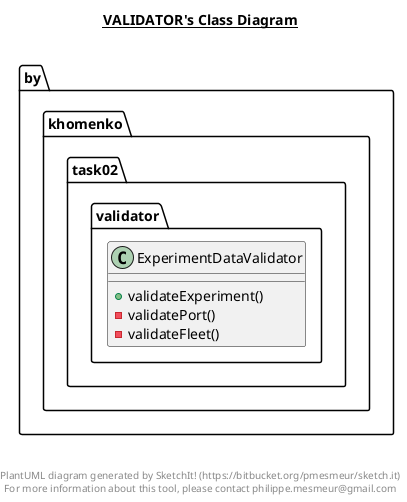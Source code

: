 @startuml

title __VALIDATOR's Class Diagram__\n

  package by.khomenko.task02.validator {
    class ExperimentDataValidator {
        + validateExperiment()
        - validatePort()
        - validateFleet()
    }
  }
  



right footer


PlantUML diagram generated by SketchIt! (https://bitbucket.org/pmesmeur/sketch.it)
For more information about this tool, please contact philippe.mesmeur@gmail.com
endfooter

@enduml
